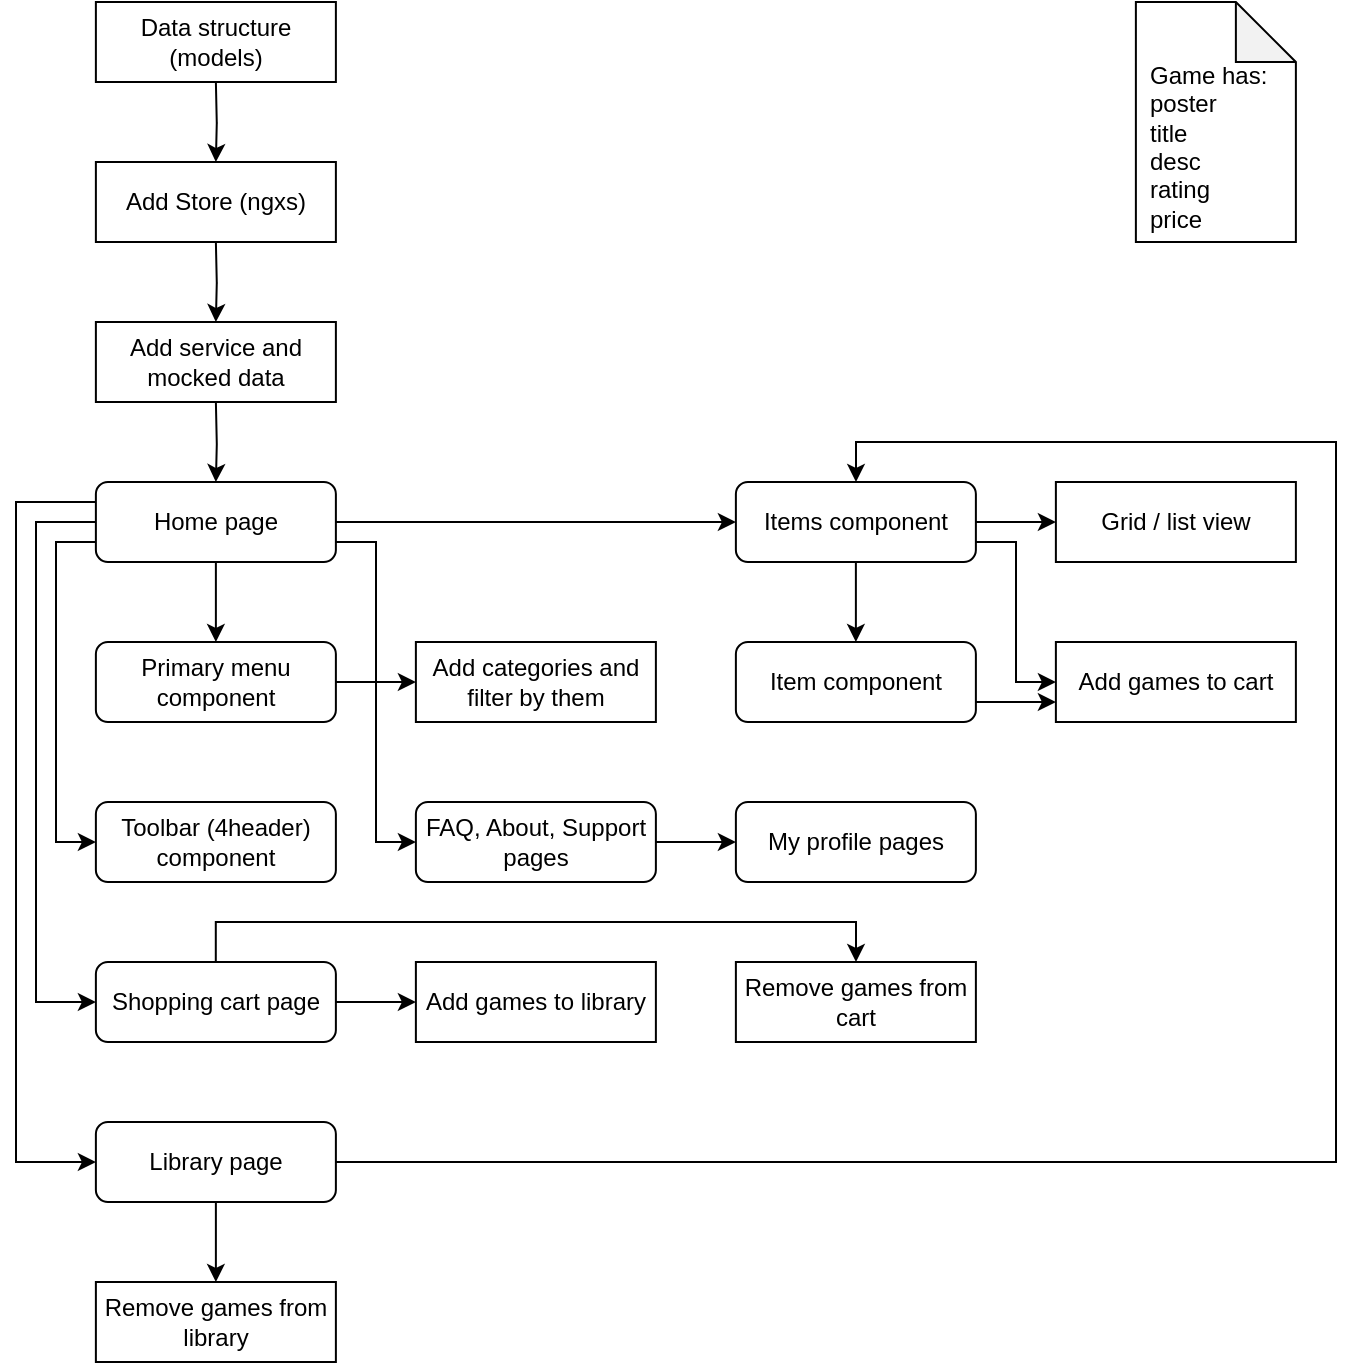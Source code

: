 <mxfile version="16.0.3" type="github">
  <diagram id="oeBgFCAx1j57w_pPiWhV" name="Page-1">
    <mxGraphModel dx="981" dy="526" grid="1" gridSize="10" guides="1" tooltips="1" connect="1" arrows="1" fold="1" page="1" pageScale="1" pageWidth="827" pageHeight="1169" math="0" shadow="0">
      <root>
        <mxCell id="0" />
        <mxCell id="1" parent="0" />
        <mxCell id="3HgPZJwxV_7tqWp-2kIc-13" style="edgeStyle=orthogonalEdgeStyle;rounded=0;orthogonalLoop=1;jettySize=auto;html=1;" parent="1" source="jlrF30F-jae_WB2uz2bT-1" edge="1">
          <mxGeometry relative="1" as="geometry">
            <mxPoint x="239.94" y="380" as="targetPoint" />
          </mxGeometry>
        </mxCell>
        <mxCell id="3HgPZJwxV_7tqWp-2kIc-28" value="" style="edgeStyle=orthogonalEdgeStyle;rounded=0;orthogonalLoop=1;jettySize=auto;html=1;" parent="1" source="3HgPZJwxV_7tqWp-2kIc-3" target="3HgPZJwxV_7tqWp-2kIc-2" edge="1">
          <mxGeometry relative="1" as="geometry">
            <Array as="points">
              <mxPoint x="60" y="310" />
              <mxPoint x="60" y="460" />
            </Array>
          </mxGeometry>
        </mxCell>
        <mxCell id="jlrF30F-jae_WB2uz2bT-1" value="Primary menu component" style="rounded=1;whiteSpace=wrap;html=1;" parent="1" vertex="1">
          <mxGeometry x="79.94" y="360" width="120" height="40" as="geometry" />
        </mxCell>
        <mxCell id="3HgPZJwxV_7tqWp-2kIc-19" style="edgeStyle=orthogonalEdgeStyle;rounded=0;orthogonalLoop=1;jettySize=auto;html=1;entryX=0;entryY=0.5;entryDx=0;entryDy=0;exitX=1;exitY=0.5;exitDx=0;exitDy=0;" parent="1" source="3HgPZJwxV_7tqWp-2kIc-3" target="3HgPZJwxV_7tqWp-2kIc-18" edge="1">
          <mxGeometry relative="1" as="geometry" />
        </mxCell>
        <mxCell id="3HgPZJwxV_7tqWp-2kIc-2" value="Toolbar (4header)&lt;br&gt;component" style="rounded=1;whiteSpace=wrap;html=1;" parent="1" vertex="1">
          <mxGeometry x="79.94" y="440" width="120" height="40" as="geometry" />
        </mxCell>
        <mxCell id="3HgPZJwxV_7tqWp-2kIc-12" style="edgeStyle=orthogonalEdgeStyle;rounded=0;orthogonalLoop=1;jettySize=auto;html=1;" parent="1" source="3HgPZJwxV_7tqWp-2kIc-3" target="jlrF30F-jae_WB2uz2bT-1" edge="1">
          <mxGeometry relative="1" as="geometry" />
        </mxCell>
        <mxCell id="3HgPZJwxV_7tqWp-2kIc-29" style="edgeStyle=orthogonalEdgeStyle;rounded=0;orthogonalLoop=1;jettySize=auto;html=1;" parent="1" source="3HgPZJwxV_7tqWp-2kIc-3" target="3HgPZJwxV_7tqWp-2kIc-26" edge="1">
          <mxGeometry relative="1" as="geometry">
            <Array as="points">
              <mxPoint x="50" y="300" />
              <mxPoint x="50" y="540" />
            </Array>
          </mxGeometry>
        </mxCell>
        <mxCell id="3HgPZJwxV_7tqWp-2kIc-31" style="edgeStyle=orthogonalEdgeStyle;rounded=0;orthogonalLoop=1;jettySize=auto;html=1;" parent="1" source="3HgPZJwxV_7tqWp-2kIc-3" target="3HgPZJwxV_7tqWp-2kIc-30" edge="1">
          <mxGeometry relative="1" as="geometry">
            <Array as="points">
              <mxPoint x="40" y="290" />
              <mxPoint x="40" y="620" />
            </Array>
          </mxGeometry>
        </mxCell>
        <mxCell id="3HgPZJwxV_7tqWp-2kIc-33" style="edgeStyle=orthogonalEdgeStyle;rounded=0;orthogonalLoop=1;jettySize=auto;html=1;" parent="1" source="3HgPZJwxV_7tqWp-2kIc-18" edge="1">
          <mxGeometry relative="1" as="geometry">
            <Array as="points">
              <mxPoint x="540" y="310" />
              <mxPoint x="540" y="380" />
            </Array>
            <mxPoint x="559.94" y="380.029" as="targetPoint" />
          </mxGeometry>
        </mxCell>
        <mxCell id="3HgPZJwxV_7tqWp-2kIc-40" style="edgeStyle=orthogonalEdgeStyle;rounded=0;orthogonalLoop=1;jettySize=auto;html=1;" parent="1" source="3HgPZJwxV_7tqWp-2kIc-3" target="3HgPZJwxV_7tqWp-2kIc-15" edge="1">
          <mxGeometry relative="1" as="geometry">
            <Array as="points">
              <mxPoint x="220" y="310" />
              <mxPoint x="220" y="460" />
            </Array>
          </mxGeometry>
        </mxCell>
        <mxCell id="3HgPZJwxV_7tqWp-2kIc-3" value="Home page" style="rounded=1;whiteSpace=wrap;html=1;" parent="1" vertex="1">
          <mxGeometry x="79.94" y="280" width="120" height="40" as="geometry" />
        </mxCell>
        <mxCell id="3HgPZJwxV_7tqWp-2kIc-7" style="edgeStyle=orthogonalEdgeStyle;rounded=0;orthogonalLoop=1;jettySize=auto;html=1;entryX=0.5;entryY=0;entryDx=0;entryDy=0;" parent="1" edge="1">
          <mxGeometry relative="1" as="geometry">
            <mxPoint x="139.94" y="80" as="sourcePoint" />
            <mxPoint x="139.94" y="120" as="targetPoint" />
          </mxGeometry>
        </mxCell>
        <mxCell id="3HgPZJwxV_7tqWp-2kIc-8" style="edgeStyle=orthogonalEdgeStyle;rounded=0;orthogonalLoop=1;jettySize=auto;html=1;entryX=0.5;entryY=0;entryDx=0;entryDy=0;" parent="1" edge="1">
          <mxGeometry relative="1" as="geometry">
            <mxPoint x="139.94" y="160" as="sourcePoint" />
            <mxPoint x="139.94" y="200" as="targetPoint" />
          </mxGeometry>
        </mxCell>
        <mxCell id="3HgPZJwxV_7tqWp-2kIc-9" style="edgeStyle=orthogonalEdgeStyle;rounded=0;orthogonalLoop=1;jettySize=auto;html=1;entryX=0.5;entryY=0;entryDx=0;entryDy=0;" parent="1" target="3HgPZJwxV_7tqWp-2kIc-3" edge="1">
          <mxGeometry relative="1" as="geometry">
            <mxPoint x="139.94" y="240" as="sourcePoint" />
          </mxGeometry>
        </mxCell>
        <mxCell id="3HgPZJwxV_7tqWp-2kIc-22" style="edgeStyle=orthogonalEdgeStyle;rounded=0;orthogonalLoop=1;jettySize=auto;html=1;" parent="1" source="3HgPZJwxV_7tqWp-2kIc-15" target="3HgPZJwxV_7tqWp-2kIc-21" edge="1">
          <mxGeometry relative="1" as="geometry" />
        </mxCell>
        <mxCell id="3HgPZJwxV_7tqWp-2kIc-15" value="FAQ, About, Support pages" style="rounded=1;whiteSpace=wrap;html=1;" parent="1" vertex="1">
          <mxGeometry x="239.94" y="440" width="120" height="40" as="geometry" />
        </mxCell>
        <mxCell id="3HgPZJwxV_7tqWp-2kIc-20" style="edgeStyle=orthogonalEdgeStyle;rounded=0;orthogonalLoop=1;jettySize=auto;html=1;" parent="1" source="3HgPZJwxV_7tqWp-2kIc-18" edge="1">
          <mxGeometry relative="1" as="geometry">
            <mxPoint x="559.94" y="300" as="targetPoint" />
          </mxGeometry>
        </mxCell>
        <mxCell id="3HgPZJwxV_7tqWp-2kIc-25" style="edgeStyle=orthogonalEdgeStyle;rounded=0;orthogonalLoop=1;jettySize=auto;html=1;entryX=0.5;entryY=0;entryDx=0;entryDy=0;" parent="1" source="3HgPZJwxV_7tqWp-2kIc-18" target="3HgPZJwxV_7tqWp-2kIc-24" edge="1">
          <mxGeometry relative="1" as="geometry" />
        </mxCell>
        <mxCell id="3HgPZJwxV_7tqWp-2kIc-18" value="Items component" style="rounded=1;whiteSpace=wrap;html=1;" parent="1" vertex="1">
          <mxGeometry x="399.94" y="280" width="120" height="40" as="geometry" />
        </mxCell>
        <mxCell id="3HgPZJwxV_7tqWp-2kIc-21" value="My profile pages" style="rounded=1;whiteSpace=wrap;html=1;" parent="1" vertex="1">
          <mxGeometry x="399.94" y="440" width="120" height="40" as="geometry" />
        </mxCell>
        <mxCell id="3HgPZJwxV_7tqWp-2kIc-23" value="&lt;br&gt;&lt;br&gt;Game has:&lt;br&gt;poster&lt;br&gt;title&lt;br&gt;desc&lt;br&gt;rating&lt;br&gt;price" style="shape=note;whiteSpace=wrap;html=1;backgroundOutline=1;darkOpacity=0.05;align=left;spacingLeft=5;spacingBottom=5;" parent="1" vertex="1">
          <mxGeometry x="599.94" y="40" width="80" height="120" as="geometry" />
        </mxCell>
        <mxCell id="3HgPZJwxV_7tqWp-2kIc-36" style="edgeStyle=orthogonalEdgeStyle;rounded=0;orthogonalLoop=1;jettySize=auto;html=1;" parent="1" source="3HgPZJwxV_7tqWp-2kIc-24" edge="1">
          <mxGeometry relative="1" as="geometry">
            <Array as="points">
              <mxPoint x="540" y="390" />
              <mxPoint x="540" y="390" />
            </Array>
            <mxPoint x="559.94" y="390.029" as="targetPoint" />
          </mxGeometry>
        </mxCell>
        <mxCell id="3HgPZJwxV_7tqWp-2kIc-24" value="Item component" style="rounded=1;whiteSpace=wrap;html=1;" parent="1" vertex="1">
          <mxGeometry x="399.94" y="360" width="120" height="40" as="geometry" />
        </mxCell>
        <mxCell id="3HgPZJwxV_7tqWp-2kIc-37" style="edgeStyle=orthogonalEdgeStyle;rounded=0;orthogonalLoop=1;jettySize=auto;html=1;" parent="1" source="3HgPZJwxV_7tqWp-2kIc-26" edge="1">
          <mxGeometry relative="1" as="geometry">
            <mxPoint x="239.94" y="540.0" as="targetPoint" />
          </mxGeometry>
        </mxCell>
        <mxCell id="0Njf7jkGyJLeU8FyPaxW-11" style="edgeStyle=orthogonalEdgeStyle;rounded=0;orthogonalLoop=1;jettySize=auto;html=1;" edge="1" parent="1" source="3HgPZJwxV_7tqWp-2kIc-26" target="0Njf7jkGyJLeU8FyPaxW-8">
          <mxGeometry relative="1" as="geometry">
            <Array as="points">
              <mxPoint x="140" y="500" />
              <mxPoint x="460" y="500" />
            </Array>
          </mxGeometry>
        </mxCell>
        <mxCell id="3HgPZJwxV_7tqWp-2kIc-26" value="Shopping cart page" style="rounded=1;whiteSpace=wrap;html=1;" parent="1" vertex="1">
          <mxGeometry x="79.94" y="520" width="120" height="40" as="geometry" />
        </mxCell>
        <mxCell id="3HgPZJwxV_7tqWp-2kIc-38" style="edgeStyle=orthogonalEdgeStyle;rounded=0;orthogonalLoop=1;jettySize=auto;html=1;" parent="1" source="3HgPZJwxV_7tqWp-2kIc-30" target="3HgPZJwxV_7tqWp-2kIc-18" edge="1">
          <mxGeometry relative="1" as="geometry">
            <Array as="points">
              <mxPoint x="700" y="620" />
              <mxPoint x="700" y="260" />
              <mxPoint x="460" y="260" />
            </Array>
          </mxGeometry>
        </mxCell>
        <mxCell id="0Njf7jkGyJLeU8FyPaxW-10" style="edgeStyle=orthogonalEdgeStyle;rounded=0;orthogonalLoop=1;jettySize=auto;html=1;entryX=0.5;entryY=0;entryDx=0;entryDy=0;" edge="1" parent="1" source="3HgPZJwxV_7tqWp-2kIc-30" target="0Njf7jkGyJLeU8FyPaxW-9">
          <mxGeometry relative="1" as="geometry" />
        </mxCell>
        <mxCell id="3HgPZJwxV_7tqWp-2kIc-30" value="Library page" style="rounded=1;whiteSpace=wrap;html=1;" parent="1" vertex="1">
          <mxGeometry x="79.94" y="600" width="120" height="40" as="geometry" />
        </mxCell>
        <mxCell id="2" value="Data structure (models)" style="rounded=0;whiteSpace=wrap;html=1;fillColor=none;" parent="1" vertex="1">
          <mxGeometry x="79.94" y="40" width="120" height="40" as="geometry" />
        </mxCell>
        <mxCell id="3" value="Add Store (ngxs)" style="rounded=0;whiteSpace=wrap;html=1;fillColor=none;" parent="1" vertex="1">
          <mxGeometry x="79.94" y="120" width="120" height="40" as="geometry" />
        </mxCell>
        <mxCell id="4" value="Add service and mocked data" style="rounded=0;whiteSpace=wrap;html=1;fillColor=none;" parent="1" vertex="1">
          <mxGeometry x="79.94" y="200" width="120" height="40" as="geometry" />
        </mxCell>
        <mxCell id="5" value="Add categories and filter by them" style="rounded=0;whiteSpace=wrap;html=1;fillColor=none;" parent="1" vertex="1">
          <mxGeometry x="239.94" y="360" width="120" height="40" as="geometry" />
        </mxCell>
        <mxCell id="6" value="Add games to library" style="rounded=0;whiteSpace=wrap;html=1;fillColor=none;" parent="1" vertex="1">
          <mxGeometry x="239.94" y="520" width="120" height="40" as="geometry" />
        </mxCell>
        <mxCell id="7" value="Grid / list view" style="rounded=0;whiteSpace=wrap;html=1;fillColor=none;" parent="1" vertex="1">
          <mxGeometry x="559.94" y="280" width="120" height="40" as="geometry" />
        </mxCell>
        <mxCell id="8" value="Add games to cart" style="rounded=0;whiteSpace=wrap;html=1;fillColor=none;" parent="1" vertex="1">
          <mxGeometry x="559.94" y="360" width="120" height="40" as="geometry" />
        </mxCell>
        <mxCell id="0Njf7jkGyJLeU8FyPaxW-8" value="Remove games from cart" style="rounded=0;whiteSpace=wrap;html=1;fillColor=none;" vertex="1" parent="1">
          <mxGeometry x="399.94" y="520" width="120" height="40" as="geometry" />
        </mxCell>
        <mxCell id="0Njf7jkGyJLeU8FyPaxW-9" value="Remove games from library" style="rounded=0;whiteSpace=wrap;html=1;fillColor=none;" vertex="1" parent="1">
          <mxGeometry x="79.94" y="680" width="120" height="40" as="geometry" />
        </mxCell>
      </root>
    </mxGraphModel>
  </diagram>
</mxfile>
